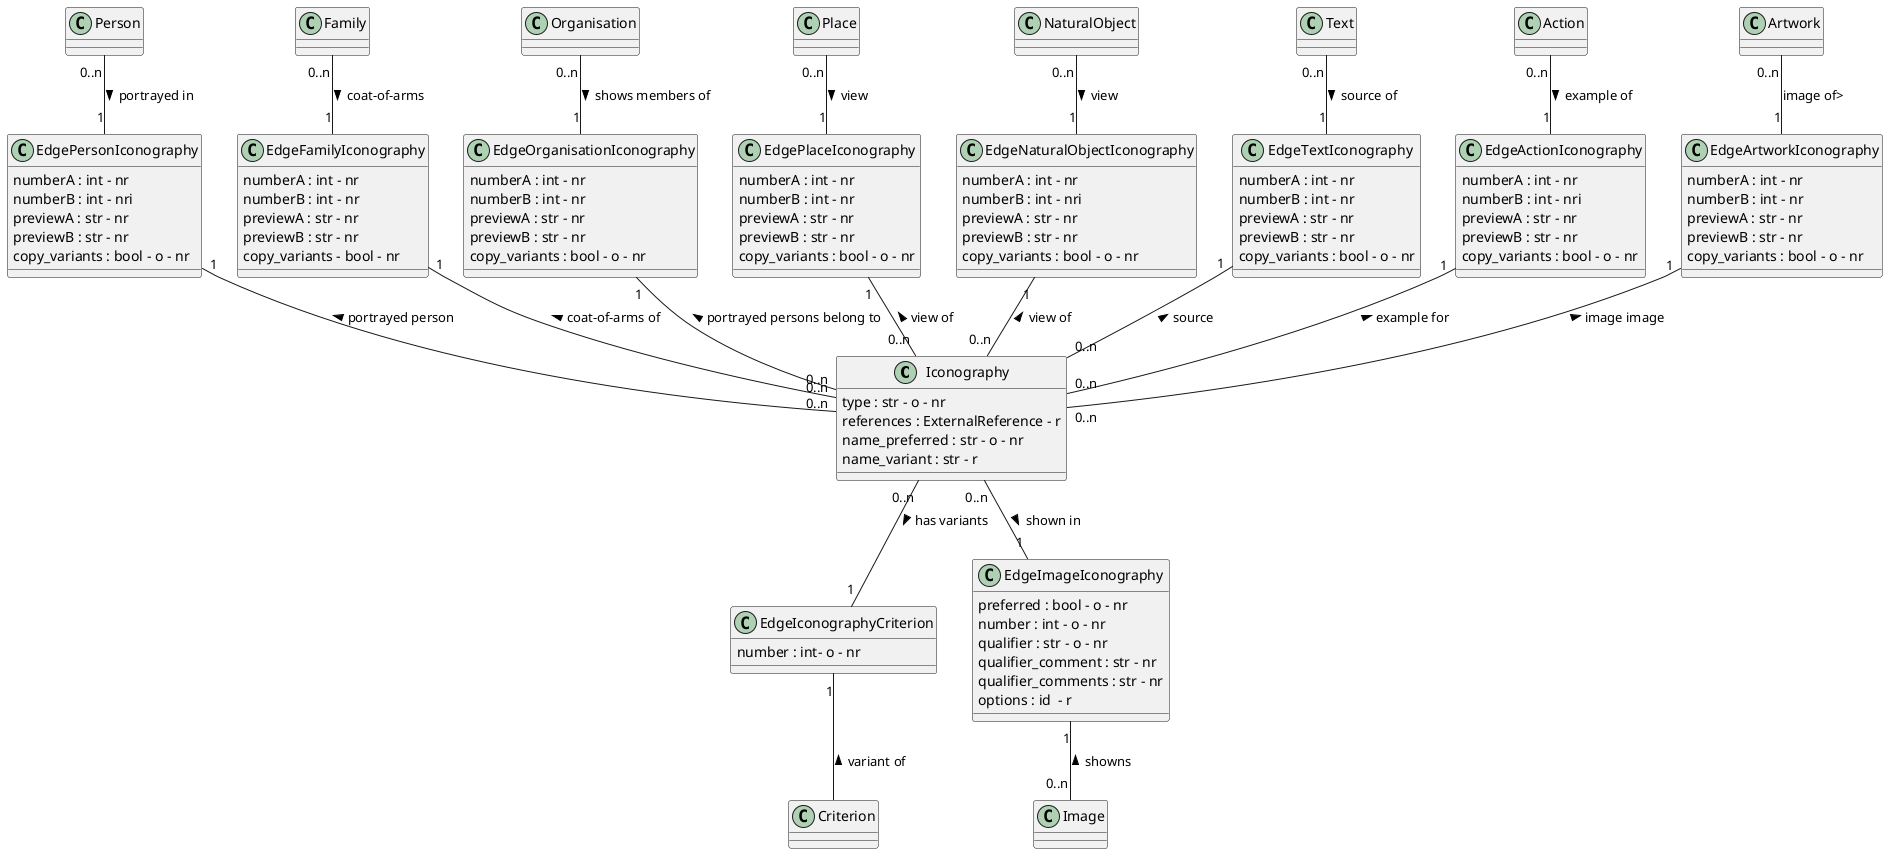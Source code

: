 @startuml 
class Iconography
Iconography : type : str - o - nr
Iconography : references : ExternalReference - r
Iconography : name_preferred : str - o - nr
Iconography : name_variant : str - r

class Person 

class Family

class Organisation

class Place

class NaturalObject

class Text

class Action

class Artwork

class Criterion

class Image

class EdgePersonIconography
EdgePersonIconography : numberA : int - nr
EdgePersonIconography : numberB : int - nri
EdgePersonIconography : previewA : str - nr
EdgePersonIconography : previewB : str - nr
EdgePersonIconography : copy_variants : bool - o - nr

class EdgeFamilyIconography
EdgeFamilyIconography : numberA : int - nr
EdgeFamilyIconography : numberB : int - nr
EdgeFamilyIconography : previewA : str - nr
EdgeFamilyIconography : previewB : str - nr
EdgeFamilyIconography : copy_variants - bool - nr

class EdgeOrganisationIconography
EdgeOrganisationIconography : numberA : int - nr
EdgeOrganisationIconography : numberB : int - nr
EdgeOrganisationIconography : previewA : str - nr
EdgeOrganisationIconography : previewB : str - nr
EdgeOrganisationIconography : copy_variants : bool - o - nr

class EdgePlaceIconography
EdgePlaceIconography : numberA : int - nr
EdgePlaceIconography : numberB : int - nr
EdgePlaceIconography : previewA : str - nr
EdgePlaceIconography : previewB : str - nr
EdgePlaceIconography : copy_variants : bool - o - nr

class EdgeNaturalObjectIconography
EdgeNaturalObjectIconography : numberA : int - nr
EdgeNaturalObjectIconography : numberB : int - nri
EdgeNaturalObjectIconography : previewA : str - nr
EdgeNaturalObjectIconography : previewB : str - nr
EdgeNaturalObjectIconography : copy_variants : bool - o - nr

class EdgeTextIconography
EdgeTextIconography : numberA : int - nr
EdgeTextIconography : numberB : int - nr
EdgeTextIconography : previewA : str - nr
EdgeTextIconography : previewB : str - nr
EdgeTextIconography : copy_variants : bool - o - nr

class EdgeActionIconography
EdgeActionIconography : numberA : int - nr
EdgeActionIconography : numberB : int - nri
EdgeActionIconography : previewA : str - nr
EdgeActionIconography : previewB : str - nr
EdgeActionIconography : copy_variants : bool - o - nr

class EdgeArtworkIconography
EdgeArtworkIconography : numberA : int - nr
EdgeArtworkIconography : numberB : int - nr
EdgeArtworkIconography : previewA : str - nr
EdgeArtworkIconography : previewB : str - nr
EdgeArtworkIconography : copy_variants : bool - o - nr

class EdgeIconographyCriterion
EdgeIconographyCriterion : number : int- o - nr

class EdgeImageIconography
EdgeImageIconography : preferred : bool - o - nr
EdgeImageIconography : number : int - o - nr
EdgeImageIconography : qualifier : str - o - nr
EdgeImageIconography : qualifier_comment : str - nr
EdgeImageIconography : qualifier_comments : str - nr
EdgeImageIconography : options : id  - r



Person "0..n" -- "1" EdgePersonIconography : portrayed in >
EdgePersonIconography "1" -- "0..n" Iconography : portrayed person <

Family "0..n" -- "1" EdgeFamilyIconography : coat-of-arms >
EdgeFamilyIconography "1" -- "0..n" Iconography : coat-of-arms of <

Organisation "0..n" -- "1" EdgeOrganisationIconography : shows members of >
EdgeOrganisationIconography "1" -- "0..n" Iconography : portrayed persons belong to <

Place "0..n" -- "1" EdgePlaceIconography : view >
EdgePlaceIconography "1" -- "0..n" Iconography : view of <

NaturalObject "0..n" -- "1" EdgeNaturalObjectIconography : view >
EdgeNaturalObjectIconography "1" -- "0..n" Iconography : view of <

Text "0..n" -- "1" EdgeTextIconography : source of >
EdgeTextIconography "1" -- "0..n" Iconography : source <

Action "0..n" -- "1" EdgeActionIconography : example of >
EdgeActionIconography "1" -- "0..n" Iconography : example for <

Artwork "0..n" -- "1" EdgeArtworkIconography : image of>
EdgeArtworkIconography "1" -- "0..n" Iconography : image image <

Iconography "0..n" -- "1" EdgeIconographyCriterion : has variants >
EdgeIconographyCriterion "1" -- Criterion : variant of <

Iconography "0..n" -- "1" EdgeImageIconography : shown in >
EdgeImageIconography "1" -- "0..n" Image : showns  <


@enduml